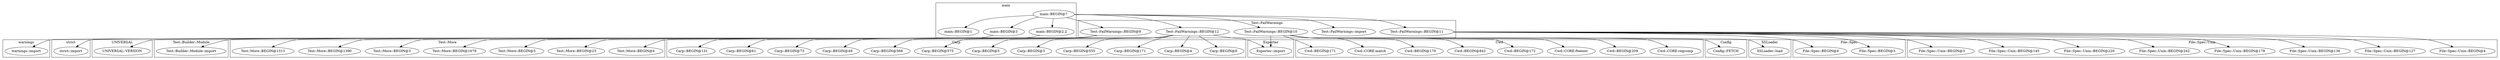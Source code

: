 digraph {
graph [overlap=false]
subgraph cluster_UNIVERSAL {
	label="UNIVERSAL";
	"UNIVERSAL::VERSION";
}
subgraph cluster_Test_Builder_Module {
	label="Test::Builder::Module";
	"Test::Builder::Module::import";
}
subgraph cluster_File_Spec {
	label="File::Spec";
	"File::Spec::BEGIN@3";
	"File::Spec::BEGIN@4";
}
subgraph cluster_Cwd {
	label="Cwd";
	"Cwd::CORE:regcomp";
	"Cwd::BEGIN@209";
	"Cwd::CORE:fteexec";
	"Cwd::BEGIN@172";
	"Cwd::BEGIN@842";
	"Cwd::BEGIN@170";
	"Cwd::CORE:match";
	"Cwd::BEGIN@171";
}
subgraph cluster_warnings {
	label="warnings";
	"warnings::import";
}
subgraph cluster_main {
	label="main";
	"main::BEGIN@7";
	"main::BEGIN@1";
	"main::BEGIN@3";
	"main::BEGIN@2.2";
}
subgraph cluster_Test_More {
	label="Test::More";
	"Test::More::BEGIN@4";
	"Test::More::BEGIN@23";
	"Test::More::BEGIN@5";
	"Test::More::BEGIN@1679";
	"Test::More::BEGIN@3";
	"Test::More::BEGIN@1390";
	"Test::More::BEGIN@1313";
}
subgraph cluster_File_Spec_Unix {
	label="File::Spec::Unix";
	"File::Spec::Unix::BEGIN@4";
	"File::Spec::Unix::BEGIN@127";
	"File::Spec::Unix::BEGIN@136";
	"File::Spec::Unix::BEGIN@179";
	"File::Spec::Unix::BEGIN@242";
	"File::Spec::Unix::BEGIN@220";
	"File::Spec::Unix::BEGIN@145";
	"File::Spec::Unix::BEGIN@3";
}
subgraph cluster_strict {
	label="strict";
	"strict::import";
}
subgraph cluster_Config {
	label="Config";
	"Config::FETCH";
}
subgraph cluster_Carp {
	label="Carp";
	"Carp::BEGIN@6";
	"Carp::BEGIN@4";
	"Carp::BEGIN@171";
	"Carp::BEGIN@555";
	"Carp::BEGIN@3";
	"Carp::BEGIN@5";
	"Carp::BEGIN@575";
	"Carp::BEGIN@568";
	"Carp::BEGIN@49";
	"Carp::BEGIN@73";
	"Carp::BEGIN@61";
	"Carp::BEGIN@131";
}
subgraph cluster_XSLoader {
	label="XSLoader";
	"XSLoader::load";
}
subgraph cluster_Exporter {
	label="Exporter";
	"Exporter::import";
}
subgraph cluster_Test_FailWarnings {
	label="Test::FailWarnings";
	"Test::FailWarnings::BEGIN@9";
	"Test::FailWarnings::import";
	"Test::FailWarnings::BEGIN@12";
	"Test::FailWarnings::BEGIN@10";
	"Test::FailWarnings::BEGIN@11";
}
"Test::FailWarnings::BEGIN@11" -> "File::Spec::Unix::BEGIN@127";
"main::BEGIN@7" -> "main::BEGIN@1";
"Test::FailWarnings::BEGIN@12" -> "Carp::BEGIN@575";
"Test::FailWarnings::BEGIN@10" -> "Cwd::BEGIN@842";
"main::BEGIN@7" -> "Test::FailWarnings::BEGIN@11";
"Test::FailWarnings::BEGIN@9" -> "Test::Builder::Module::import";
"main::BEGIN@2.2" -> "strict::import";
"main::BEGIN@7" -> "main::BEGIN@2.2";
"Test::FailWarnings::BEGIN@9" -> "UNIVERSAL::VERSION";
"Test::FailWarnings::BEGIN@12" -> "Carp::BEGIN@555";
"Test::FailWarnings::BEGIN@12" -> "Carp::BEGIN@4";
"Test::FailWarnings::BEGIN@9" -> "Test::More::BEGIN@5";
"Test::FailWarnings::BEGIN@9" -> "Test::More::BEGIN@1679";
"Test::FailWarnings::BEGIN@9" -> "Test::More::BEGIN@23";
"Test::FailWarnings::BEGIN@10" -> "Config::FETCH";
"Test::FailWarnings::BEGIN@9" -> "Test::More::BEGIN@3";
"Test::FailWarnings::BEGIN@10" -> "Cwd::BEGIN@172";
"Test::FailWarnings::BEGIN@11" -> "File::Spec::BEGIN@4";
"Test::FailWarnings::BEGIN@10" -> "Cwd::CORE:regcomp";
"main::BEGIN@7" -> "Test::FailWarnings::BEGIN@9";
"Test::FailWarnings::BEGIN@10" -> "Cwd::CORE:match";
"Test::FailWarnings::BEGIN@12" -> "Carp::BEGIN@5";
"Test::FailWarnings::BEGIN@9" -> "Test::More::BEGIN@1313";
"main::BEGIN@7" -> "Test::FailWarnings::BEGIN@10";
"Test::FailWarnings::BEGIN@12" -> "Carp::BEGIN@3";
"Test::FailWarnings::BEGIN@12" -> "Carp::BEGIN@73";
"Test::FailWarnings::BEGIN@12" -> "Carp::BEGIN@49";
"Test::FailWarnings::BEGIN@12" -> "Carp::BEGIN@131";
"Test::FailWarnings::BEGIN@11" -> "File::Spec::Unix::BEGIN@145";
"main::BEGIN@3" -> "warnings::import";
"Test::FailWarnings::BEGIN@10" -> "Cwd::BEGIN@209";
"Test::FailWarnings::BEGIN@10" -> "Cwd::CORE:fteexec";
"Test::FailWarnings::BEGIN@12" -> "Carp::BEGIN@61";
"main::BEGIN@7" -> "Test::FailWarnings::import";
"Test::FailWarnings::BEGIN@11" -> "File::Spec::Unix::BEGIN@3";
"Test::FailWarnings::BEGIN@11" -> "File::Spec::Unix::BEGIN@4";
"Test::FailWarnings::BEGIN@12" -> "Carp::BEGIN@171";
"Test::FailWarnings::BEGIN@10" -> "XSLoader::load";
"Test::FailWarnings::BEGIN@11" -> "File::Spec::Unix::BEGIN@136";
"Test::FailWarnings::BEGIN@11" -> "File::Spec::Unix::BEGIN@242";
"Test::FailWarnings::BEGIN@10" -> "Cwd::BEGIN@170";
"Test::FailWarnings::BEGIN@9" -> "Test::More::BEGIN@4";
"Test::FailWarnings::BEGIN@11" -> "File::Spec::Unix::BEGIN@179";
"Test::FailWarnings::BEGIN@12" -> "Exporter::import";
"Test::FailWarnings::BEGIN@10" -> "Exporter::import";
"Test::FailWarnings::BEGIN@12" -> "Carp::BEGIN@6";
"Test::FailWarnings::BEGIN@10" -> "Cwd::BEGIN@171";
"Test::FailWarnings::BEGIN@11" -> "File::Spec::Unix::BEGIN@220";
"Test::FailWarnings::BEGIN@9" -> "Test::More::BEGIN@1390";
"main::BEGIN@7" -> "Test::FailWarnings::BEGIN@12";
"Test::FailWarnings::BEGIN@12" -> "Carp::BEGIN@568";
"Test::FailWarnings::BEGIN@11" -> "File::Spec::BEGIN@3";
"main::BEGIN@7" -> "main::BEGIN@3";
}
